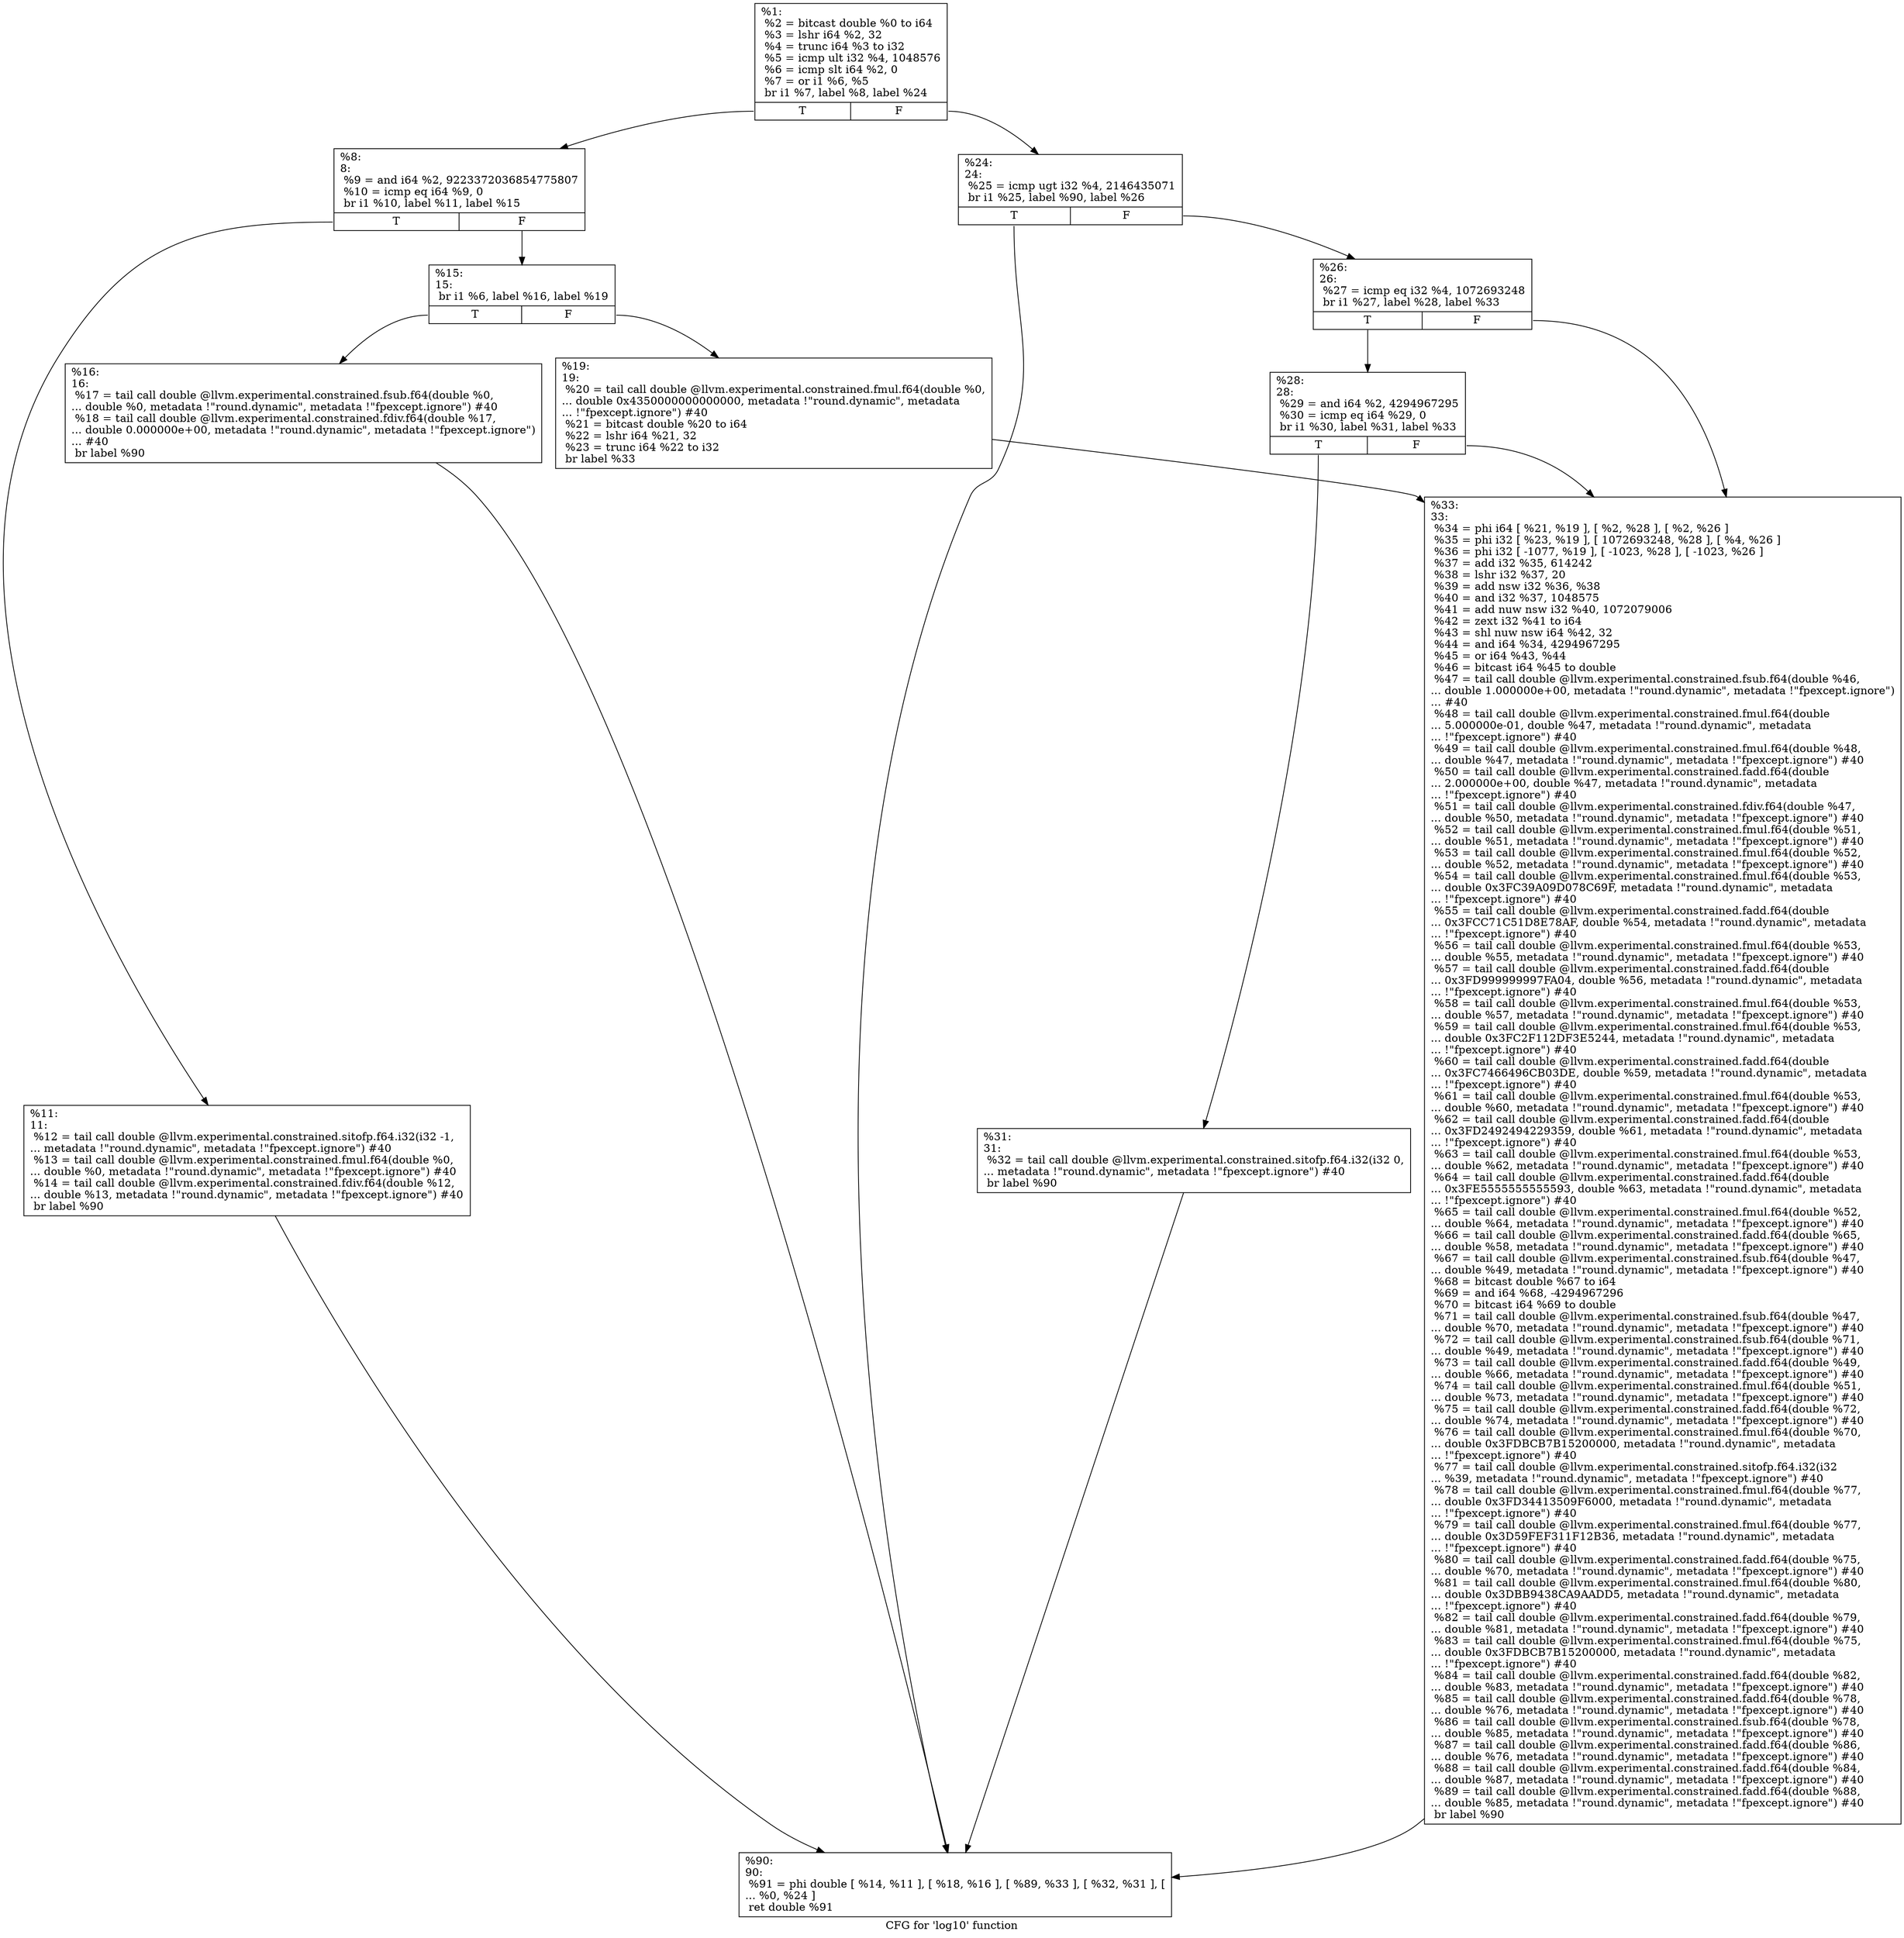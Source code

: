 digraph "CFG for 'log10' function" {
	label="CFG for 'log10' function";

	Node0x1eaa890 [shape=record,label="{%1:\l  %2 = bitcast double %0 to i64\l  %3 = lshr i64 %2, 32\l  %4 = trunc i64 %3 to i32\l  %5 = icmp ult i32 %4, 1048576\l  %6 = icmp slt i64 %2, 0\l  %7 = or i1 %6, %5\l  br i1 %7, label %8, label %24\l|{<s0>T|<s1>F}}"];
	Node0x1eaa890:s0 -> Node0x1eaa8e0;
	Node0x1eaa890:s1 -> Node0x1eaaa70;
	Node0x1eaa8e0 [shape=record,label="{%8:\l8:                                                \l  %9 = and i64 %2, 9223372036854775807\l  %10 = icmp eq i64 %9, 0\l  br i1 %10, label %11, label %15\l|{<s0>T|<s1>F}}"];
	Node0x1eaa8e0:s0 -> Node0x1eaa930;
	Node0x1eaa8e0:s1 -> Node0x1eaa980;
	Node0x1eaa930 [shape=record,label="{%11:\l11:                                               \l  %12 = tail call double @llvm.experimental.constrained.sitofp.f64.i32(i32 -1,\l... metadata !\"round.dynamic\", metadata !\"fpexcept.ignore\") #40\l  %13 = tail call double @llvm.experimental.constrained.fmul.f64(double %0,\l... double %0, metadata !\"round.dynamic\", metadata !\"fpexcept.ignore\") #40\l  %14 = tail call double @llvm.experimental.constrained.fdiv.f64(double %12,\l... double %13, metadata !\"round.dynamic\", metadata !\"fpexcept.ignore\") #40\l  br label %90\l}"];
	Node0x1eaa930 -> Node0x1eaac00;
	Node0x1eaa980 [shape=record,label="{%15:\l15:                                               \l  br i1 %6, label %16, label %19\l|{<s0>T|<s1>F}}"];
	Node0x1eaa980:s0 -> Node0x1eaa9d0;
	Node0x1eaa980:s1 -> Node0x1eaaa20;
	Node0x1eaa9d0 [shape=record,label="{%16:\l16:                                               \l  %17 = tail call double @llvm.experimental.constrained.fsub.f64(double %0,\l... double %0, metadata !\"round.dynamic\", metadata !\"fpexcept.ignore\") #40\l  %18 = tail call double @llvm.experimental.constrained.fdiv.f64(double %17,\l... double 0.000000e+00, metadata !\"round.dynamic\", metadata !\"fpexcept.ignore\")\l... #40\l  br label %90\l}"];
	Node0x1eaa9d0 -> Node0x1eaac00;
	Node0x1eaaa20 [shape=record,label="{%19:\l19:                                               \l  %20 = tail call double @llvm.experimental.constrained.fmul.f64(double %0,\l... double 0x4350000000000000, metadata !\"round.dynamic\", metadata\l... !\"fpexcept.ignore\") #40\l  %21 = bitcast double %20 to i64\l  %22 = lshr i64 %21, 32\l  %23 = trunc i64 %22 to i32\l  br label %33\l}"];
	Node0x1eaaa20 -> Node0x1eaabb0;
	Node0x1eaaa70 [shape=record,label="{%24:\l24:                                               \l  %25 = icmp ugt i32 %4, 2146435071\l  br i1 %25, label %90, label %26\l|{<s0>T|<s1>F}}"];
	Node0x1eaaa70:s0 -> Node0x1eaac00;
	Node0x1eaaa70:s1 -> Node0x1eaaac0;
	Node0x1eaaac0 [shape=record,label="{%26:\l26:                                               \l  %27 = icmp eq i32 %4, 1072693248\l  br i1 %27, label %28, label %33\l|{<s0>T|<s1>F}}"];
	Node0x1eaaac0:s0 -> Node0x1eaab10;
	Node0x1eaaac0:s1 -> Node0x1eaabb0;
	Node0x1eaab10 [shape=record,label="{%28:\l28:                                               \l  %29 = and i64 %2, 4294967295\l  %30 = icmp eq i64 %29, 0\l  br i1 %30, label %31, label %33\l|{<s0>T|<s1>F}}"];
	Node0x1eaab10:s0 -> Node0x1eaab60;
	Node0x1eaab10:s1 -> Node0x1eaabb0;
	Node0x1eaab60 [shape=record,label="{%31:\l31:                                               \l  %32 = tail call double @llvm.experimental.constrained.sitofp.f64.i32(i32 0,\l... metadata !\"round.dynamic\", metadata !\"fpexcept.ignore\") #40\l  br label %90\l}"];
	Node0x1eaab60 -> Node0x1eaac00;
	Node0x1eaabb0 [shape=record,label="{%33:\l33:                                               \l  %34 = phi i64 [ %21, %19 ], [ %2, %28 ], [ %2, %26 ]\l  %35 = phi i32 [ %23, %19 ], [ 1072693248, %28 ], [ %4, %26 ]\l  %36 = phi i32 [ -1077, %19 ], [ -1023, %28 ], [ -1023, %26 ]\l  %37 = add i32 %35, 614242\l  %38 = lshr i32 %37, 20\l  %39 = add nsw i32 %36, %38\l  %40 = and i32 %37, 1048575\l  %41 = add nuw nsw i32 %40, 1072079006\l  %42 = zext i32 %41 to i64\l  %43 = shl nuw nsw i64 %42, 32\l  %44 = and i64 %34, 4294967295\l  %45 = or i64 %43, %44\l  %46 = bitcast i64 %45 to double\l  %47 = tail call double @llvm.experimental.constrained.fsub.f64(double %46,\l... double 1.000000e+00, metadata !\"round.dynamic\", metadata !\"fpexcept.ignore\")\l... #40\l  %48 = tail call double @llvm.experimental.constrained.fmul.f64(double\l... 5.000000e-01, double %47, metadata !\"round.dynamic\", metadata\l... !\"fpexcept.ignore\") #40\l  %49 = tail call double @llvm.experimental.constrained.fmul.f64(double %48,\l... double %47, metadata !\"round.dynamic\", metadata !\"fpexcept.ignore\") #40\l  %50 = tail call double @llvm.experimental.constrained.fadd.f64(double\l... 2.000000e+00, double %47, metadata !\"round.dynamic\", metadata\l... !\"fpexcept.ignore\") #40\l  %51 = tail call double @llvm.experimental.constrained.fdiv.f64(double %47,\l... double %50, metadata !\"round.dynamic\", metadata !\"fpexcept.ignore\") #40\l  %52 = tail call double @llvm.experimental.constrained.fmul.f64(double %51,\l... double %51, metadata !\"round.dynamic\", metadata !\"fpexcept.ignore\") #40\l  %53 = tail call double @llvm.experimental.constrained.fmul.f64(double %52,\l... double %52, metadata !\"round.dynamic\", metadata !\"fpexcept.ignore\") #40\l  %54 = tail call double @llvm.experimental.constrained.fmul.f64(double %53,\l... double 0x3FC39A09D078C69F, metadata !\"round.dynamic\", metadata\l... !\"fpexcept.ignore\") #40\l  %55 = tail call double @llvm.experimental.constrained.fadd.f64(double\l... 0x3FCC71C51D8E78AF, double %54, metadata !\"round.dynamic\", metadata\l... !\"fpexcept.ignore\") #40\l  %56 = tail call double @llvm.experimental.constrained.fmul.f64(double %53,\l... double %55, metadata !\"round.dynamic\", metadata !\"fpexcept.ignore\") #40\l  %57 = tail call double @llvm.experimental.constrained.fadd.f64(double\l... 0x3FD999999997FA04, double %56, metadata !\"round.dynamic\", metadata\l... !\"fpexcept.ignore\") #40\l  %58 = tail call double @llvm.experimental.constrained.fmul.f64(double %53,\l... double %57, metadata !\"round.dynamic\", metadata !\"fpexcept.ignore\") #40\l  %59 = tail call double @llvm.experimental.constrained.fmul.f64(double %53,\l... double 0x3FC2F112DF3E5244, metadata !\"round.dynamic\", metadata\l... !\"fpexcept.ignore\") #40\l  %60 = tail call double @llvm.experimental.constrained.fadd.f64(double\l... 0x3FC7466496CB03DE, double %59, metadata !\"round.dynamic\", metadata\l... !\"fpexcept.ignore\") #40\l  %61 = tail call double @llvm.experimental.constrained.fmul.f64(double %53,\l... double %60, metadata !\"round.dynamic\", metadata !\"fpexcept.ignore\") #40\l  %62 = tail call double @llvm.experimental.constrained.fadd.f64(double\l... 0x3FD2492494229359, double %61, metadata !\"round.dynamic\", metadata\l... !\"fpexcept.ignore\") #40\l  %63 = tail call double @llvm.experimental.constrained.fmul.f64(double %53,\l... double %62, metadata !\"round.dynamic\", metadata !\"fpexcept.ignore\") #40\l  %64 = tail call double @llvm.experimental.constrained.fadd.f64(double\l... 0x3FE5555555555593, double %63, metadata !\"round.dynamic\", metadata\l... !\"fpexcept.ignore\") #40\l  %65 = tail call double @llvm.experimental.constrained.fmul.f64(double %52,\l... double %64, metadata !\"round.dynamic\", metadata !\"fpexcept.ignore\") #40\l  %66 = tail call double @llvm.experimental.constrained.fadd.f64(double %65,\l... double %58, metadata !\"round.dynamic\", metadata !\"fpexcept.ignore\") #40\l  %67 = tail call double @llvm.experimental.constrained.fsub.f64(double %47,\l... double %49, metadata !\"round.dynamic\", metadata !\"fpexcept.ignore\") #40\l  %68 = bitcast double %67 to i64\l  %69 = and i64 %68, -4294967296\l  %70 = bitcast i64 %69 to double\l  %71 = tail call double @llvm.experimental.constrained.fsub.f64(double %47,\l... double %70, metadata !\"round.dynamic\", metadata !\"fpexcept.ignore\") #40\l  %72 = tail call double @llvm.experimental.constrained.fsub.f64(double %71,\l... double %49, metadata !\"round.dynamic\", metadata !\"fpexcept.ignore\") #40\l  %73 = tail call double @llvm.experimental.constrained.fadd.f64(double %49,\l... double %66, metadata !\"round.dynamic\", metadata !\"fpexcept.ignore\") #40\l  %74 = tail call double @llvm.experimental.constrained.fmul.f64(double %51,\l... double %73, metadata !\"round.dynamic\", metadata !\"fpexcept.ignore\") #40\l  %75 = tail call double @llvm.experimental.constrained.fadd.f64(double %72,\l... double %74, metadata !\"round.dynamic\", metadata !\"fpexcept.ignore\") #40\l  %76 = tail call double @llvm.experimental.constrained.fmul.f64(double %70,\l... double 0x3FDBCB7B15200000, metadata !\"round.dynamic\", metadata\l... !\"fpexcept.ignore\") #40\l  %77 = tail call double @llvm.experimental.constrained.sitofp.f64.i32(i32\l... %39, metadata !\"round.dynamic\", metadata !\"fpexcept.ignore\") #40\l  %78 = tail call double @llvm.experimental.constrained.fmul.f64(double %77,\l... double 0x3FD34413509F6000, metadata !\"round.dynamic\", metadata\l... !\"fpexcept.ignore\") #40\l  %79 = tail call double @llvm.experimental.constrained.fmul.f64(double %77,\l... double 0x3D59FEF311F12B36, metadata !\"round.dynamic\", metadata\l... !\"fpexcept.ignore\") #40\l  %80 = tail call double @llvm.experimental.constrained.fadd.f64(double %75,\l... double %70, metadata !\"round.dynamic\", metadata !\"fpexcept.ignore\") #40\l  %81 = tail call double @llvm.experimental.constrained.fmul.f64(double %80,\l... double 0x3DBB9438CA9AADD5, metadata !\"round.dynamic\", metadata\l... !\"fpexcept.ignore\") #40\l  %82 = tail call double @llvm.experimental.constrained.fadd.f64(double %79,\l... double %81, metadata !\"round.dynamic\", metadata !\"fpexcept.ignore\") #40\l  %83 = tail call double @llvm.experimental.constrained.fmul.f64(double %75,\l... double 0x3FDBCB7B15200000, metadata !\"round.dynamic\", metadata\l... !\"fpexcept.ignore\") #40\l  %84 = tail call double @llvm.experimental.constrained.fadd.f64(double %82,\l... double %83, metadata !\"round.dynamic\", metadata !\"fpexcept.ignore\") #40\l  %85 = tail call double @llvm.experimental.constrained.fadd.f64(double %78,\l... double %76, metadata !\"round.dynamic\", metadata !\"fpexcept.ignore\") #40\l  %86 = tail call double @llvm.experimental.constrained.fsub.f64(double %78,\l... double %85, metadata !\"round.dynamic\", metadata !\"fpexcept.ignore\") #40\l  %87 = tail call double @llvm.experimental.constrained.fadd.f64(double %86,\l... double %76, metadata !\"round.dynamic\", metadata !\"fpexcept.ignore\") #40\l  %88 = tail call double @llvm.experimental.constrained.fadd.f64(double %84,\l... double %87, metadata !\"round.dynamic\", metadata !\"fpexcept.ignore\") #40\l  %89 = tail call double @llvm.experimental.constrained.fadd.f64(double %88,\l... double %85, metadata !\"round.dynamic\", metadata !\"fpexcept.ignore\") #40\l  br label %90\l}"];
	Node0x1eaabb0 -> Node0x1eaac00;
	Node0x1eaac00 [shape=record,label="{%90:\l90:                                               \l  %91 = phi double [ %14, %11 ], [ %18, %16 ], [ %89, %33 ], [ %32, %31 ], [\l... %0, %24 ]\l  ret double %91\l}"];
}
